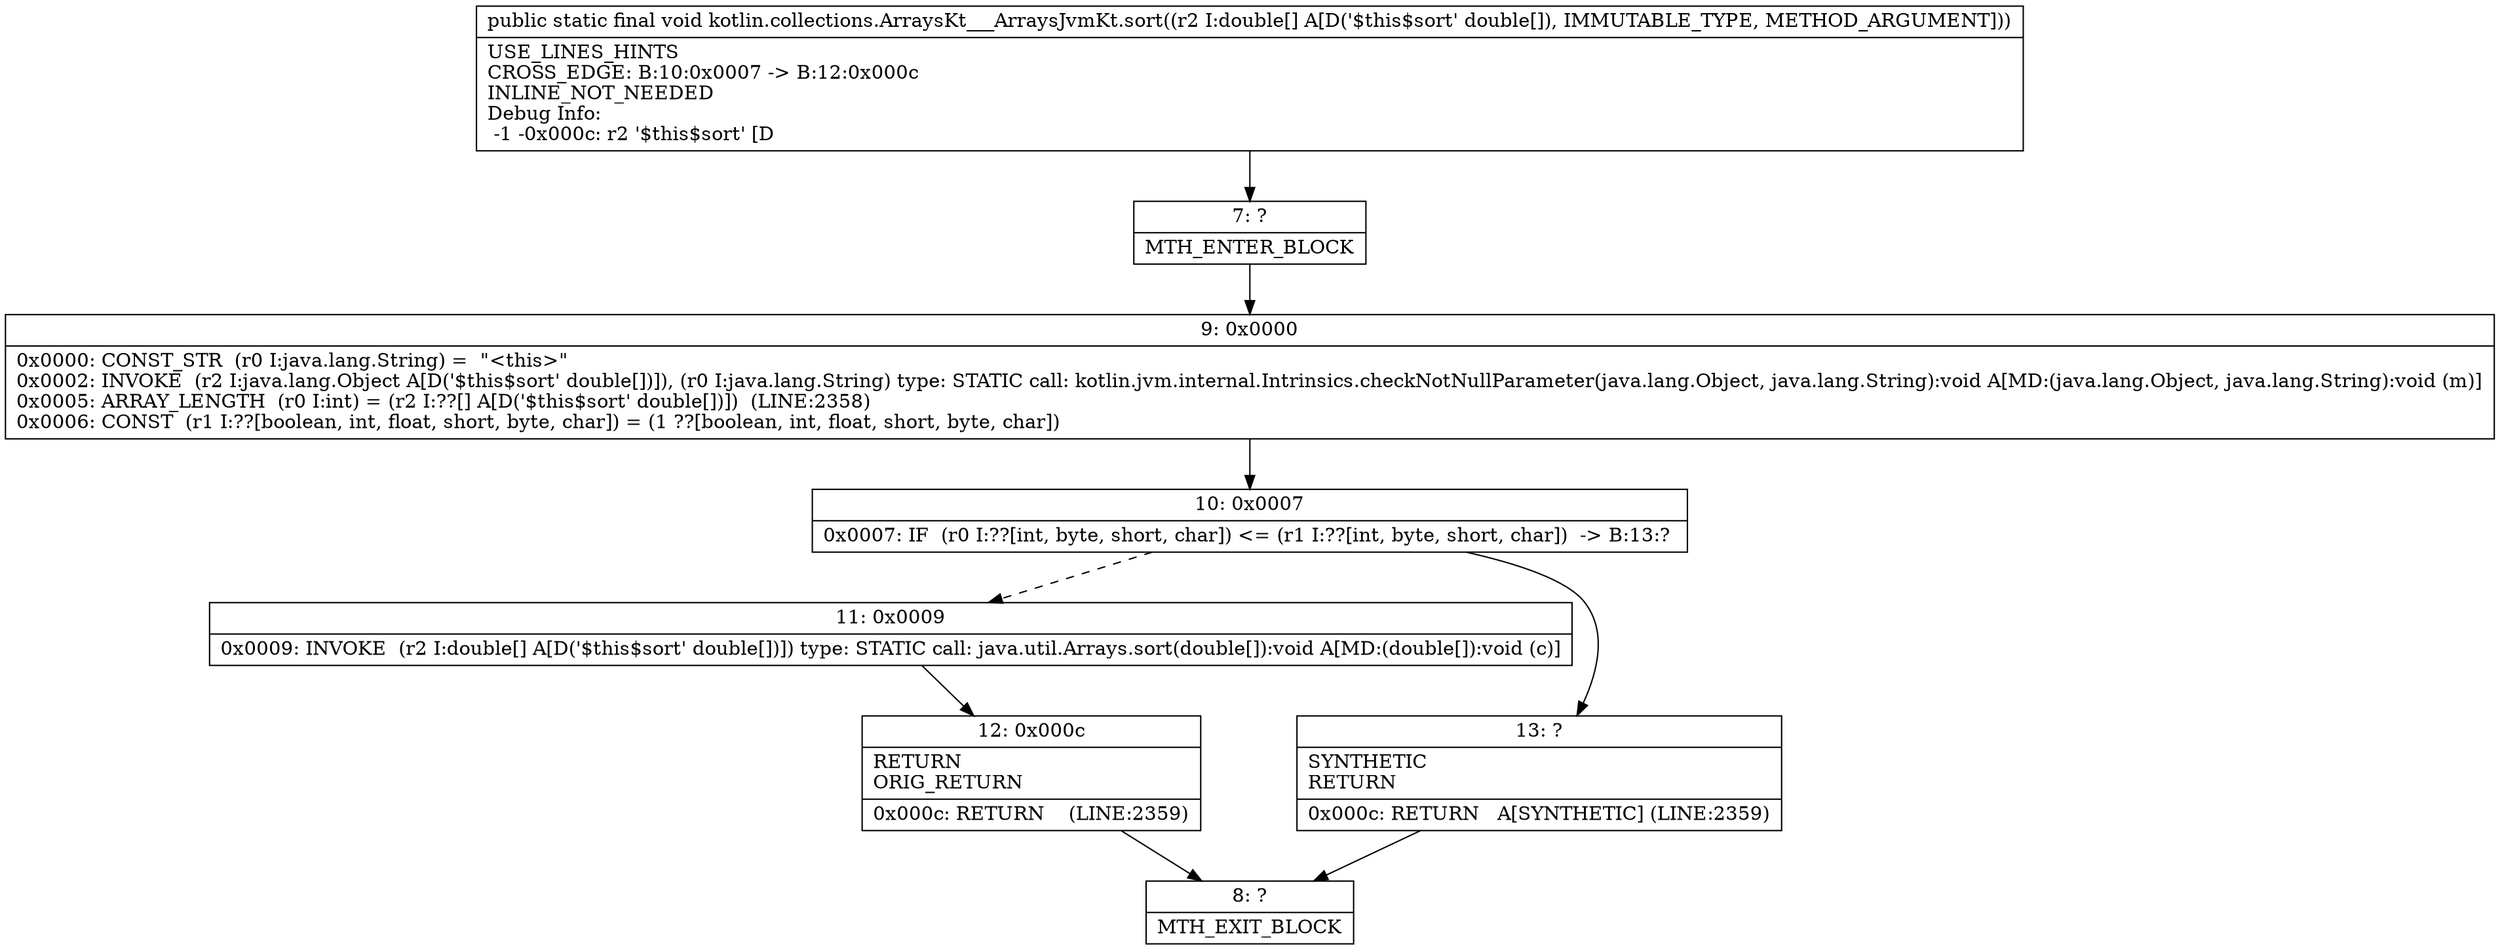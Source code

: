 digraph "CFG forkotlin.collections.ArraysKt___ArraysJvmKt.sort([D)V" {
Node_7 [shape=record,label="{7\:\ ?|MTH_ENTER_BLOCK\l}"];
Node_9 [shape=record,label="{9\:\ 0x0000|0x0000: CONST_STR  (r0 I:java.lang.String) =  \"\<this\>\" \l0x0002: INVOKE  (r2 I:java.lang.Object A[D('$this$sort' double[])]), (r0 I:java.lang.String) type: STATIC call: kotlin.jvm.internal.Intrinsics.checkNotNullParameter(java.lang.Object, java.lang.String):void A[MD:(java.lang.Object, java.lang.String):void (m)]\l0x0005: ARRAY_LENGTH  (r0 I:int) = (r2 I:??[] A[D('$this$sort' double[])])  (LINE:2358)\l0x0006: CONST  (r1 I:??[boolean, int, float, short, byte, char]) = (1 ??[boolean, int, float, short, byte, char]) \l}"];
Node_10 [shape=record,label="{10\:\ 0x0007|0x0007: IF  (r0 I:??[int, byte, short, char]) \<= (r1 I:??[int, byte, short, char])  \-\> B:13:? \l}"];
Node_11 [shape=record,label="{11\:\ 0x0009|0x0009: INVOKE  (r2 I:double[] A[D('$this$sort' double[])]) type: STATIC call: java.util.Arrays.sort(double[]):void A[MD:(double[]):void (c)]\l}"];
Node_12 [shape=record,label="{12\:\ 0x000c|RETURN\lORIG_RETURN\l|0x000c: RETURN    (LINE:2359)\l}"];
Node_8 [shape=record,label="{8\:\ ?|MTH_EXIT_BLOCK\l}"];
Node_13 [shape=record,label="{13\:\ ?|SYNTHETIC\lRETURN\l|0x000c: RETURN   A[SYNTHETIC] (LINE:2359)\l}"];
MethodNode[shape=record,label="{public static final void kotlin.collections.ArraysKt___ArraysJvmKt.sort((r2 I:double[] A[D('$this$sort' double[]), IMMUTABLE_TYPE, METHOD_ARGUMENT]))  | USE_LINES_HINTS\lCROSS_EDGE: B:10:0x0007 \-\> B:12:0x000c\lINLINE_NOT_NEEDED\lDebug Info:\l  \-1 \-0x000c: r2 '$this$sort' [D\l}"];
MethodNode -> Node_7;Node_7 -> Node_9;
Node_9 -> Node_10;
Node_10 -> Node_11[style=dashed];
Node_10 -> Node_13;
Node_11 -> Node_12;
Node_12 -> Node_8;
Node_13 -> Node_8;
}

